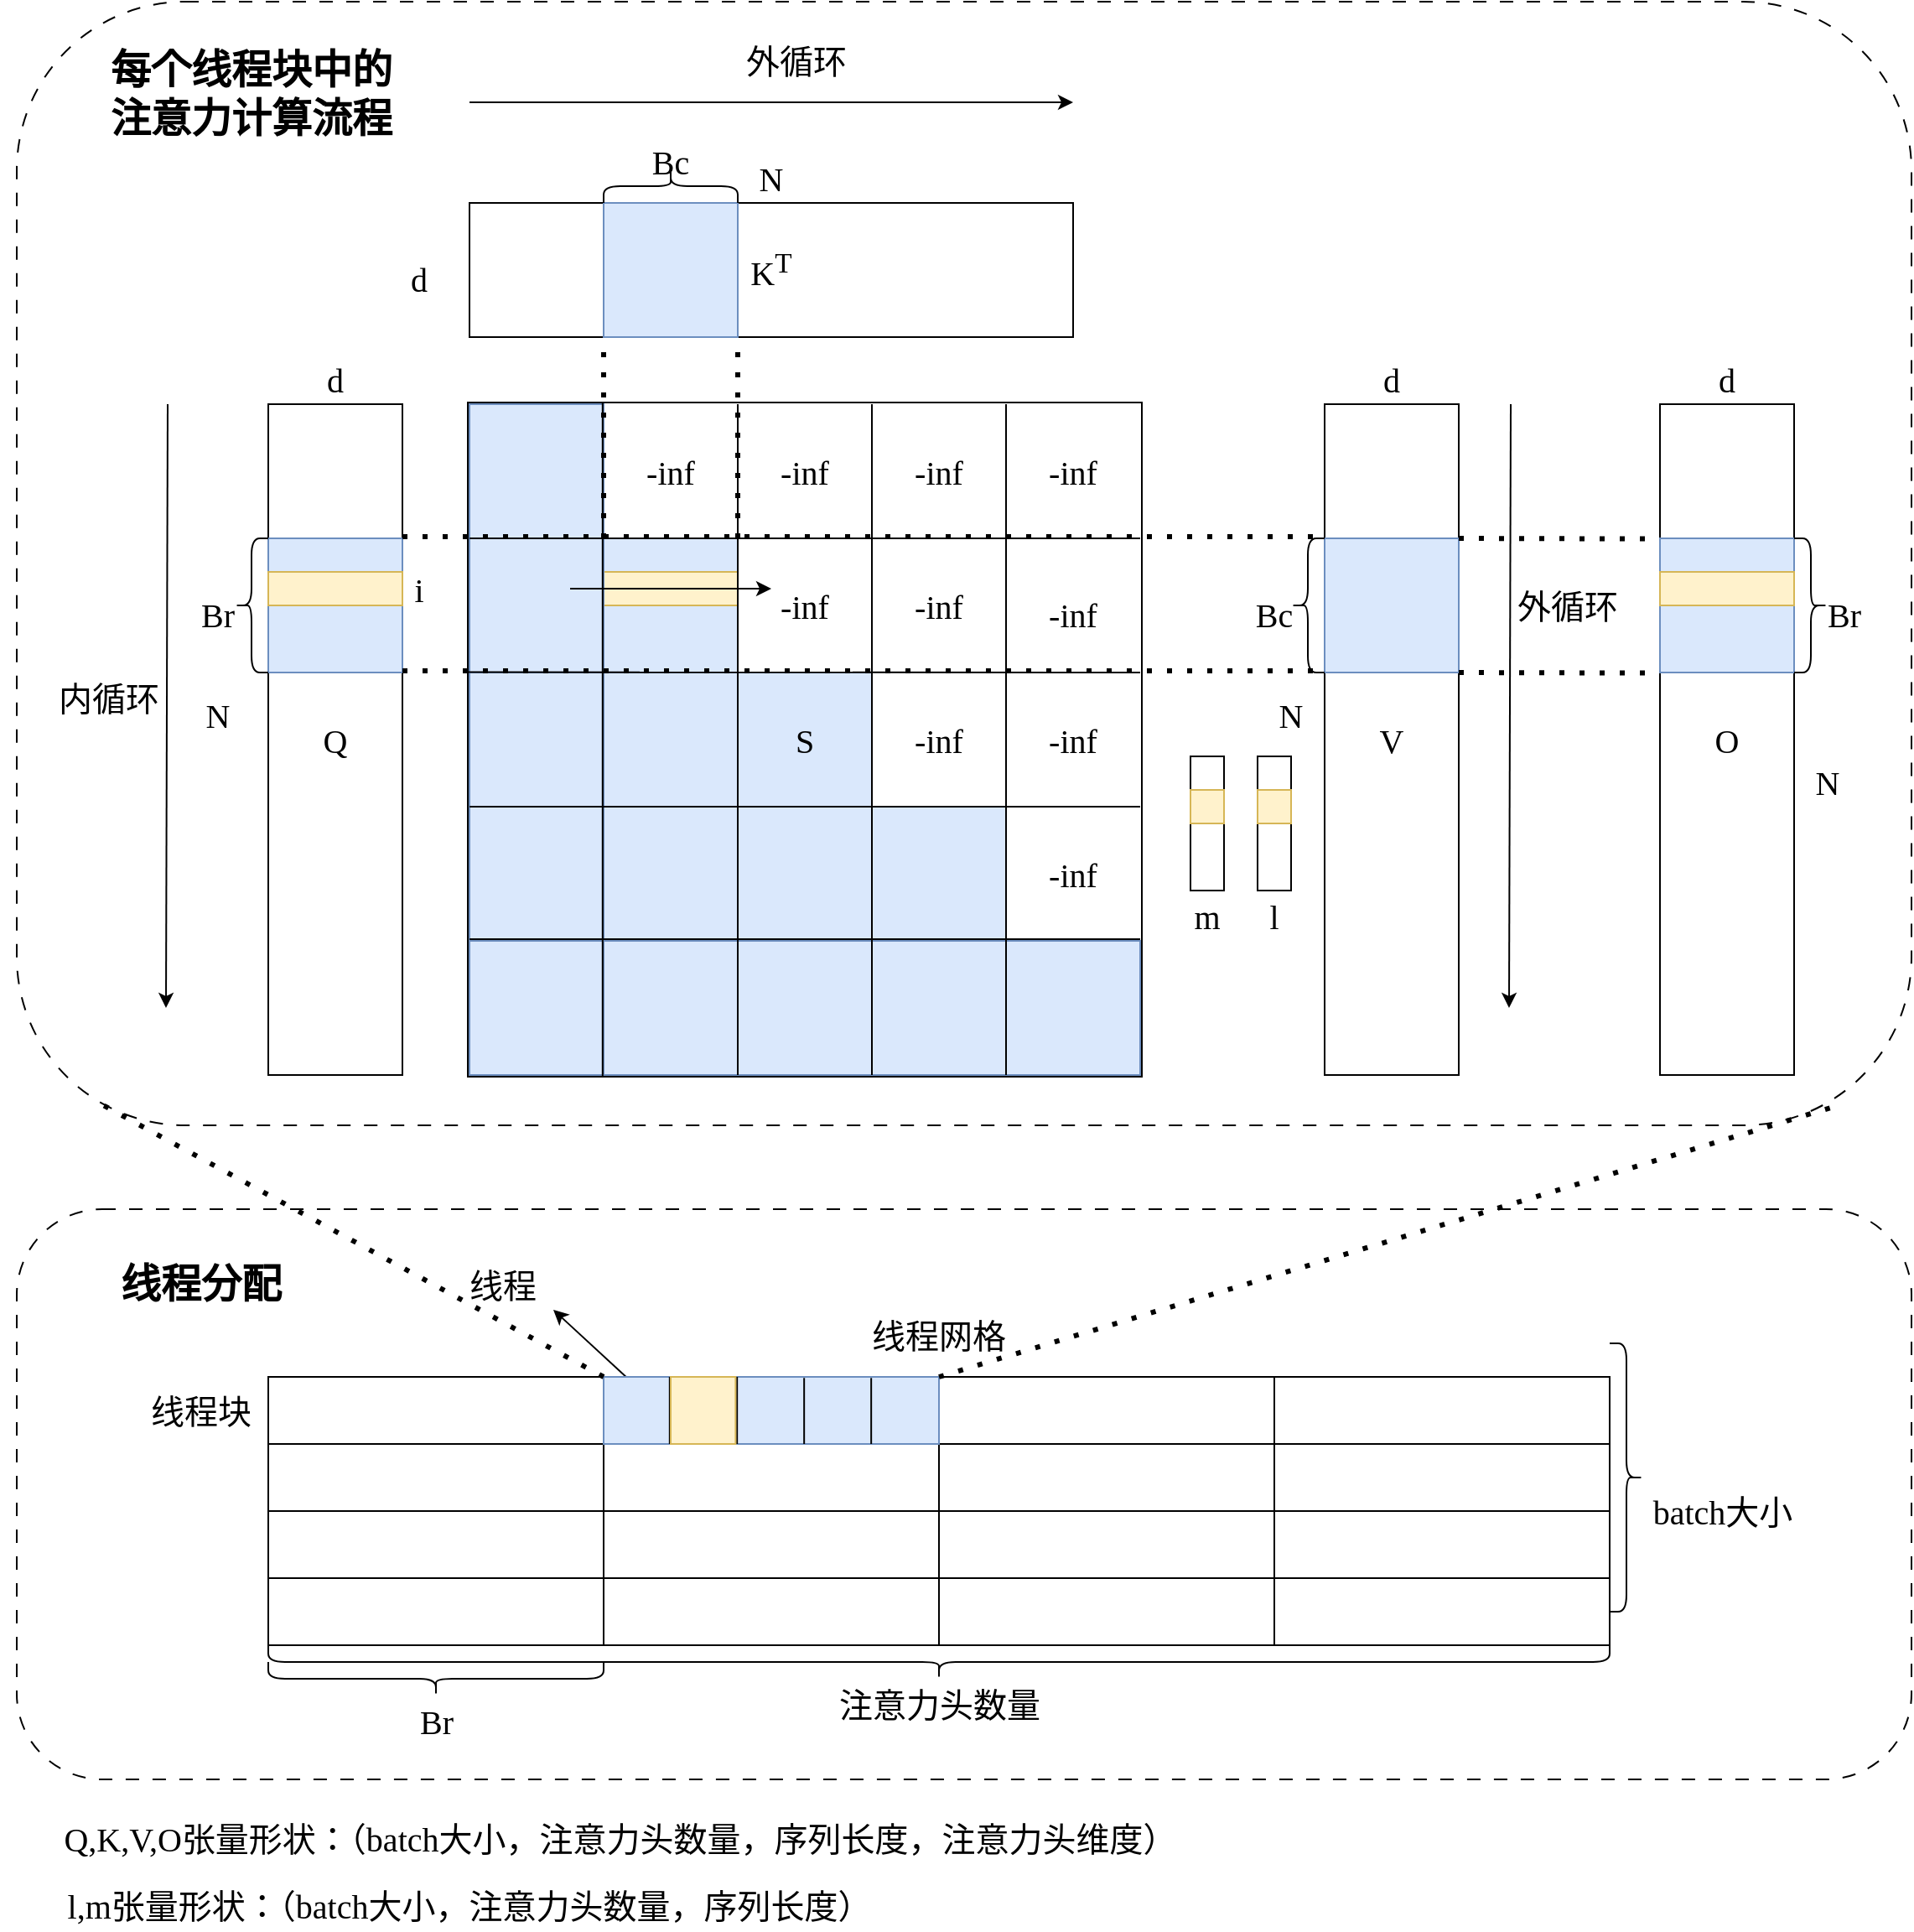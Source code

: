 <mxfile version="24.2.5" type="device">
  <diagram name="第 1 页" id="KHqND6Umv2hrqYC0tkLE">
    <mxGraphModel dx="2219" dy="620" grid="1" gridSize="10" guides="1" tooltips="1" connect="1" arrows="1" fold="1" page="1" pageScale="1" pageWidth="1169" pageHeight="1654" math="0" shadow="0">
      <root>
        <mxCell id="0" />
        <mxCell id="1" parent="0" />
        <mxCell id="OJsKQgufb0R_0HXqS2_F-49" value="" style="rounded=1;whiteSpace=wrap;html=1;dashed=1;dashPattern=8 8;movable=1;resizable=1;rotatable=1;deletable=1;editable=1;locked=0;connectable=1;" parent="1" vertex="1">
          <mxGeometry x="-470" y="80" width="1130" height="670" as="geometry" />
        </mxCell>
        <mxCell id="0bY5iUGJbyErTRJ4a5W7-44" value="" style="rounded=1;whiteSpace=wrap;html=1;dashed=1;dashPattern=8 8;" parent="1" vertex="1">
          <mxGeometry x="-470" y="800" width="1130" height="340" as="geometry" />
        </mxCell>
        <mxCell id="1-QTl_sy6LbG5fJgqCfk-1" value="&lt;font face=&quot;Times New Roman&quot; style=&quot;font-size: 20px;&quot;&gt;Q&lt;/font&gt;" style="rounded=0;whiteSpace=wrap;html=1;movable=1;resizable=1;rotatable=1;deletable=1;editable=1;locked=0;connectable=1;" parent="1" vertex="1">
          <mxGeometry x="-320" y="320" width="80" height="400" as="geometry" />
        </mxCell>
        <mxCell id="1-QTl_sy6LbG5fJgqCfk-2" value="&lt;font face=&quot;Times New Roman&quot;&gt;&lt;span style=&quot;font-size: 20px;&quot;&gt;O&lt;/span&gt;&lt;/font&gt;" style="rounded=0;whiteSpace=wrap;html=1;movable=1;resizable=1;rotatable=1;deletable=1;editable=1;locked=0;connectable=1;" parent="1" vertex="1">
          <mxGeometry x="510" y="320" width="80" height="400" as="geometry" />
        </mxCell>
        <mxCell id="1-QTl_sy6LbG5fJgqCfk-3" value="&lt;font face=&quot;Times New Roman&quot; style=&quot;font-size: 20px;&quot;&gt;A&lt;/font&gt;" style="rounded=0;whiteSpace=wrap;html=1;movable=1;resizable=1;rotatable=1;deletable=1;editable=1;locked=0;connectable=1;" parent="1" vertex="1">
          <mxGeometry x="-201" y="319" width="402" height="402" as="geometry" />
        </mxCell>
        <mxCell id="1-QTl_sy6LbG5fJgqCfk-5" value="&lt;font face=&quot;Times New Roman&quot; style=&quot;font-size: 20px;&quot;&gt;K&lt;sup&gt;T&lt;/sup&gt;&lt;/font&gt;" style="rounded=0;whiteSpace=wrap;html=1;movable=1;resizable=1;rotatable=1;deletable=1;editable=1;locked=0;connectable=1;" parent="1" vertex="1">
          <mxGeometry x="-200" y="200" width="360" height="80" as="geometry" />
        </mxCell>
        <mxCell id="1-QTl_sy6LbG5fJgqCfk-6" value="&lt;font face=&quot;Times New Roman&quot; style=&quot;font-size: 20px;&quot;&gt;N&lt;/font&gt;" style="text;html=1;align=center;verticalAlign=middle;whiteSpace=wrap;rounded=0;fontFamily=Helvetica;fontSize=12;fontColor=default;movable=1;resizable=1;rotatable=1;deletable=1;editable=1;locked=0;connectable=1;" parent="1" vertex="1">
          <mxGeometry x="-380" y="490" width="60" height="30" as="geometry" />
        </mxCell>
        <mxCell id="1-QTl_sy6LbG5fJgqCfk-8" value="&lt;font face=&quot;Times New Roman&quot; style=&quot;font-size: 20px;&quot;&gt;N&lt;/font&gt;" style="text;html=1;align=center;verticalAlign=middle;whiteSpace=wrap;rounded=0;fontFamily=Helvetica;fontSize=12;fontColor=default;movable=1;resizable=1;rotatable=1;deletable=1;editable=1;locked=0;connectable=1;" parent="1" vertex="1">
          <mxGeometry x="580" y="530" width="60" height="30" as="geometry" />
        </mxCell>
        <mxCell id="1-QTl_sy6LbG5fJgqCfk-10" value="&lt;font face=&quot;Times New Roman&quot; style=&quot;font-size: 20px;&quot;&gt;d&lt;/font&gt;" style="text;html=1;align=center;verticalAlign=middle;whiteSpace=wrap;rounded=0;fontFamily=Helvetica;fontSize=12;fontColor=default;movable=1;resizable=1;rotatable=1;deletable=1;editable=1;locked=0;connectable=1;" parent="1" vertex="1">
          <mxGeometry x="-310" y="290" width="60" height="30" as="geometry" />
        </mxCell>
        <mxCell id="1-QTl_sy6LbG5fJgqCfk-11" value="&lt;font face=&quot;Times New Roman&quot; style=&quot;font-size: 20px;&quot;&gt;d&lt;/font&gt;" style="text;html=1;align=center;verticalAlign=middle;whiteSpace=wrap;rounded=0;fontFamily=Helvetica;fontSize=12;fontColor=default;movable=1;resizable=1;rotatable=1;deletable=1;editable=1;locked=0;connectable=1;" parent="1" vertex="1">
          <mxGeometry x="-260" y="230" width="60" height="30" as="geometry" />
        </mxCell>
        <mxCell id="1-QTl_sy6LbG5fJgqCfk-12" value="&lt;font face=&quot;Times New Roman&quot; style=&quot;font-size: 20px;&quot;&gt;N&lt;/font&gt;" style="text;html=1;align=center;verticalAlign=middle;whiteSpace=wrap;rounded=0;fontFamily=Helvetica;fontSize=12;fontColor=default;movable=1;resizable=1;rotatable=1;deletable=1;editable=1;locked=0;connectable=1;" parent="1" vertex="1">
          <mxGeometry x="-50" y="170" width="60" height="30" as="geometry" />
        </mxCell>
        <mxCell id="1-QTl_sy6LbG5fJgqCfk-14" value="" style="rounded=0;whiteSpace=wrap;html=1;strokeColor=#6c8ebf;align=center;verticalAlign=middle;fontFamily=Helvetica;fontSize=12;fillColor=#dae8fc;movable=1;resizable=1;rotatable=1;deletable=1;editable=1;locked=0;connectable=1;" parent="1" vertex="1">
          <mxGeometry x="-320" y="400" width="80" height="80" as="geometry" />
        </mxCell>
        <mxCell id="1-QTl_sy6LbG5fJgqCfk-16" value="" style="rounded=0;whiteSpace=wrap;html=1;strokeColor=#6c8ebf;align=center;verticalAlign=middle;fontFamily=Helvetica;fontSize=12;fillColor=#dae8fc;movable=1;resizable=1;rotatable=1;deletable=1;editable=1;locked=0;connectable=1;" parent="1" vertex="1">
          <mxGeometry x="-120" y="200" width="80" height="80" as="geometry" />
        </mxCell>
        <mxCell id="1-QTl_sy6LbG5fJgqCfk-20" value="" style="rounded=0;whiteSpace=wrap;html=1;strokeColor=#d6b656;align=center;verticalAlign=middle;fontFamily=Helvetica;fontSize=12;fillColor=#fff2cc;movable=1;resizable=1;rotatable=1;deletable=1;editable=1;locked=0;connectable=1;" parent="1" vertex="1">
          <mxGeometry x="-320" y="420" width="80" height="20" as="geometry" />
        </mxCell>
        <mxCell id="1-QTl_sy6LbG5fJgqCfk-21" value="&lt;font style=&quot;font-size: 20px;&quot; face=&quot;Times New Roman&quot;&gt;i&lt;/font&gt;" style="text;html=1;align=center;verticalAlign=middle;whiteSpace=wrap;rounded=0;fontFamily=Helvetica;fontSize=12;fontColor=default;movable=1;resizable=1;rotatable=1;deletable=1;editable=1;locked=0;connectable=1;" parent="1" vertex="1">
          <mxGeometry x="-260" y="420" width="60" height="20" as="geometry" />
        </mxCell>
        <mxCell id="1-QTl_sy6LbG5fJgqCfk-22" value="" style="rounded=0;whiteSpace=wrap;html=1;strokeColor=#6c8ebf;align=center;verticalAlign=middle;fontFamily=Helvetica;fontSize=12;fillColor=#dae8fc;movable=1;resizable=1;rotatable=1;deletable=1;editable=1;locked=0;connectable=1;" parent="1" vertex="1">
          <mxGeometry x="-120" y="400" width="80" height="80" as="geometry" />
        </mxCell>
        <mxCell id="1-QTl_sy6LbG5fJgqCfk-23" value="" style="rounded=0;whiteSpace=wrap;html=1;strokeColor=#d6b656;align=center;verticalAlign=middle;fontFamily=Helvetica;fontSize=12;fillColor=#fff2cc;movable=1;resizable=1;rotatable=1;deletable=1;editable=1;locked=0;connectable=1;" parent="1" vertex="1">
          <mxGeometry x="-120" y="420" width="80" height="20" as="geometry" />
        </mxCell>
        <mxCell id="1-QTl_sy6LbG5fJgqCfk-24" value="" style="endArrow=classic;html=1;rounded=0;fontFamily=Helvetica;fontSize=12;fontColor=default;movable=1;resizable=1;rotatable=1;deletable=1;editable=1;locked=0;connectable=1;" parent="1" edge="1">
          <mxGeometry width="50" height="50" relative="1" as="geometry">
            <mxPoint x="-200" y="140" as="sourcePoint" />
            <mxPoint x="160" y="140" as="targetPoint" />
          </mxGeometry>
        </mxCell>
        <mxCell id="1-QTl_sy6LbG5fJgqCfk-19" value="" style="endArrow=classic;html=1;rounded=0;fontFamily=Helvetica;fontSize=12;fontColor=default;movable=1;resizable=1;rotatable=1;deletable=1;editable=1;locked=0;connectable=1;" parent="1" edge="1">
          <mxGeometry width="50" height="50" relative="1" as="geometry">
            <mxPoint x="-380" y="320" as="sourcePoint" />
            <mxPoint x="-381" y="680" as="targetPoint" />
          </mxGeometry>
        </mxCell>
        <mxCell id="1-QTl_sy6LbG5fJgqCfk-26" value="" style="rounded=0;whiteSpace=wrap;html=1;strokeColor=default;align=center;verticalAlign=middle;fontFamily=Helvetica;fontSize=12;fontColor=default;fillColor=default;movable=1;resizable=1;rotatable=1;deletable=1;editable=1;locked=0;connectable=1;" parent="1" vertex="1">
          <mxGeometry x="270" y="530" width="20" height="80" as="geometry" />
        </mxCell>
        <mxCell id="1-QTl_sy6LbG5fJgqCfk-27" value="" style="rounded=0;whiteSpace=wrap;html=1;strokeColor=default;align=center;verticalAlign=middle;fontFamily=Helvetica;fontSize=12;fontColor=default;fillColor=default;movable=1;resizable=1;rotatable=1;deletable=1;editable=1;locked=0;connectable=1;" parent="1" vertex="1">
          <mxGeometry x="230" y="530" width="20" height="80" as="geometry" />
        </mxCell>
        <mxCell id="1-QTl_sy6LbG5fJgqCfk-28" value="" style="rounded=0;whiteSpace=wrap;html=1;strokeColor=#d6b656;align=center;verticalAlign=middle;fontFamily=Helvetica;fontSize=12;fillColor=#fff2cc;movable=1;resizable=1;rotatable=1;deletable=1;editable=1;locked=0;connectable=1;" parent="1" vertex="1">
          <mxGeometry x="230" y="550" width="20" height="20" as="geometry" />
        </mxCell>
        <mxCell id="1-QTl_sy6LbG5fJgqCfk-29" value="" style="rounded=0;whiteSpace=wrap;html=1;strokeColor=#d6b656;align=center;verticalAlign=middle;fontFamily=Helvetica;fontSize=12;fillColor=#fff2cc;movable=1;resizable=1;rotatable=1;deletable=1;editable=1;locked=0;connectable=1;" parent="1" vertex="1">
          <mxGeometry x="270" y="550" width="20" height="20" as="geometry" />
        </mxCell>
        <mxCell id="1-QTl_sy6LbG5fJgqCfk-30" value="&lt;font face=&quot;Times New Roman&quot;&gt;&lt;span style=&quot;font-size: 20px;&quot;&gt;V&lt;/span&gt;&lt;/font&gt;" style="rounded=0;whiteSpace=wrap;html=1;movable=1;resizable=1;rotatable=1;deletable=1;editable=1;locked=0;connectable=1;" parent="1" vertex="1">
          <mxGeometry x="310" y="320" width="80" height="400" as="geometry" />
        </mxCell>
        <mxCell id="1-QTl_sy6LbG5fJgqCfk-31" value="" style="rounded=0;whiteSpace=wrap;html=1;strokeColor=#6c8ebf;align=center;verticalAlign=middle;fontFamily=Helvetica;fontSize=12;fillColor=#dae8fc;movable=1;resizable=1;rotatable=1;deletable=1;editable=1;locked=0;connectable=1;" parent="1" vertex="1">
          <mxGeometry x="310" y="400" width="80" height="80" as="geometry" />
        </mxCell>
        <mxCell id="1-QTl_sy6LbG5fJgqCfk-33" value="" style="rounded=0;whiteSpace=wrap;html=1;strokeColor=#6c8ebf;align=center;verticalAlign=middle;fontFamily=Helvetica;fontSize=12;fillColor=#dae8fc;movable=1;resizable=1;rotatable=1;deletable=1;editable=1;locked=0;connectable=1;" parent="1" vertex="1">
          <mxGeometry x="510" y="400" width="80" height="80" as="geometry" />
        </mxCell>
        <mxCell id="1-QTl_sy6LbG5fJgqCfk-34" value="" style="rounded=0;whiteSpace=wrap;html=1;strokeColor=#d6b656;align=center;verticalAlign=middle;fontFamily=Helvetica;fontSize=12;fillColor=#fff2cc;movable=1;resizable=1;rotatable=1;deletable=1;editable=1;locked=0;connectable=1;" parent="1" vertex="1">
          <mxGeometry x="510" y="420" width="80" height="20" as="geometry" />
        </mxCell>
        <mxCell id="0bY5iUGJbyErTRJ4a5W7-1" value="&lt;font face=&quot;Times New Roman&quot;&gt;&lt;span style=&quot;font-size: 20px;&quot;&gt;Br&lt;/span&gt;&lt;/font&gt;" style="text;html=1;align=center;verticalAlign=middle;whiteSpace=wrap;rounded=0;fontFamily=Helvetica;fontSize=12;fontColor=default;movable=1;resizable=1;rotatable=1;deletable=1;editable=1;locked=0;connectable=1;" parent="1" vertex="1">
          <mxGeometry x="-380" y="430" width="60" height="30" as="geometry" />
        </mxCell>
        <mxCell id="0bY5iUGJbyErTRJ4a5W7-2" value="" style="shape=curlyBracket;whiteSpace=wrap;html=1;rounded=1;labelPosition=left;verticalLabelPosition=middle;align=right;verticalAlign=middle;movable=1;resizable=1;rotatable=1;deletable=1;editable=1;locked=0;connectable=1;" parent="1" vertex="1">
          <mxGeometry x="-340" y="400" width="20" height="80" as="geometry" />
        </mxCell>
        <mxCell id="0bY5iUGJbyErTRJ4a5W7-3" value="&lt;font face=&quot;Times New Roman&quot;&gt;&lt;span style=&quot;font-size: 20px;&quot;&gt;Bc&lt;/span&gt;&lt;/font&gt;" style="text;html=1;align=center;verticalAlign=middle;whiteSpace=wrap;rounded=0;fontFamily=Helvetica;fontSize=12;fontColor=default;movable=1;resizable=1;rotatable=1;deletable=1;editable=1;locked=0;connectable=1;" parent="1" vertex="1">
          <mxGeometry x="-110" y="160" width="60" height="30" as="geometry" />
        </mxCell>
        <mxCell id="0bY5iUGJbyErTRJ4a5W7-5" value="" style="shape=curlyBracket;whiteSpace=wrap;html=1;rounded=1;labelPosition=left;verticalLabelPosition=middle;align=right;verticalAlign=middle;rotation=90;movable=1;resizable=1;rotatable=1;deletable=1;editable=1;locked=0;connectable=1;" parent="1" vertex="1">
          <mxGeometry x="-90" y="150" width="20" height="80" as="geometry" />
        </mxCell>
        <mxCell id="0bY5iUGJbyErTRJ4a5W7-7" value="&lt;font face=&quot;Times New Roman&quot;&gt;&lt;span style=&quot;font-size: 20px;&quot;&gt;Bc&lt;/span&gt;&lt;/font&gt;" style="text;html=1;align=center;verticalAlign=middle;whiteSpace=wrap;rounded=0;fontFamily=Helvetica;fontSize=12;fontColor=default;movable=1;resizable=1;rotatable=1;deletable=1;editable=1;locked=0;connectable=1;" parent="1" vertex="1">
          <mxGeometry x="250" y="430" width="60" height="30" as="geometry" />
        </mxCell>
        <mxCell id="0bY5iUGJbyErTRJ4a5W7-8" value="" style="shape=curlyBracket;whiteSpace=wrap;html=1;rounded=1;labelPosition=left;verticalLabelPosition=middle;align=right;verticalAlign=middle;movable=1;resizable=1;rotatable=1;deletable=1;editable=1;locked=0;connectable=1;" parent="1" vertex="1">
          <mxGeometry x="290" y="400" width="20" height="80" as="geometry" />
        </mxCell>
        <mxCell id="0bY5iUGJbyErTRJ4a5W7-10" value="&lt;font face=&quot;Times New Roman&quot;&gt;&lt;span style=&quot;font-size: 20px;&quot;&gt;Br&lt;/span&gt;&lt;/font&gt;" style="text;html=1;align=center;verticalAlign=middle;whiteSpace=wrap;rounded=0;fontFamily=Helvetica;fontSize=12;fontColor=default;movable=1;resizable=1;rotatable=1;deletable=1;editable=1;locked=0;connectable=1;" parent="1" vertex="1">
          <mxGeometry x="590" y="430" width="60" height="30" as="geometry" />
        </mxCell>
        <mxCell id="0bY5iUGJbyErTRJ4a5W7-11" value="" style="shape=curlyBracket;whiteSpace=wrap;html=1;rounded=1;labelPosition=left;verticalLabelPosition=middle;align=right;verticalAlign=middle;direction=west;movable=1;resizable=1;rotatable=1;deletable=1;editable=1;locked=0;connectable=1;" parent="1" vertex="1">
          <mxGeometry x="590" y="400" width="20" height="80" as="geometry" />
        </mxCell>
        <mxCell id="0bY5iUGJbyErTRJ4a5W7-13" value="&lt;font face=&quot;宋体&quot; style=&quot;font-size: 20px;&quot;&gt;外循环&lt;/font&gt;" style="text;html=1;align=center;verticalAlign=middle;whiteSpace=wrap;rounded=0;fontFamily=Helvetica;fontSize=12;fontColor=default;movable=1;resizable=1;rotatable=1;deletable=1;editable=1;locked=0;connectable=1;" parent="1" vertex="1">
          <mxGeometry x="-50" y="100" width="90" height="30" as="geometry" />
        </mxCell>
        <mxCell id="0bY5iUGJbyErTRJ4a5W7-14" value="&lt;font face=&quot;宋体&quot; style=&quot;font-size: 20px;&quot;&gt;内循环&lt;/font&gt;" style="text;html=1;align=center;verticalAlign=middle;whiteSpace=wrap;rounded=0;fontFamily=Helvetica;fontSize=12;fontColor=default;movable=1;resizable=1;rotatable=1;deletable=1;editable=1;locked=0;connectable=1;" parent="1" vertex="1">
          <mxGeometry x="-460" y="480" width="90" height="30" as="geometry" />
        </mxCell>
        <mxCell id="0bY5iUGJbyErTRJ4a5W7-15" value="" style="endArrow=classic;html=1;rounded=0;fontFamily=Helvetica;fontSize=12;fontColor=default;movable=1;resizable=1;rotatable=1;deletable=1;editable=1;locked=0;connectable=1;" parent="1" edge="1">
          <mxGeometry width="50" height="50" relative="1" as="geometry">
            <mxPoint x="421" y="320" as="sourcePoint" />
            <mxPoint x="420" y="680" as="targetPoint" />
          </mxGeometry>
        </mxCell>
        <mxCell id="0bY5iUGJbyErTRJ4a5W7-16" value="&lt;font face=&quot;宋体&quot; style=&quot;font-size: 20px;&quot;&gt;外循环&lt;/font&gt;" style="text;html=1;align=center;verticalAlign=middle;whiteSpace=wrap;rounded=0;fontFamily=Helvetica;fontSize=12;fontColor=default;movable=1;resizable=1;rotatable=1;deletable=1;editable=1;locked=0;connectable=1;" parent="1" vertex="1">
          <mxGeometry x="410" y="425" width="90" height="30" as="geometry" />
        </mxCell>
        <mxCell id="0bY5iUGJbyErTRJ4a5W7-18" value="" style="rounded=0;whiteSpace=wrap;html=1;movable=1;resizable=1;rotatable=1;deletable=1;editable=1;locked=0;connectable=1;" parent="1" vertex="1">
          <mxGeometry x="-320" y="900" width="800" height="160" as="geometry" />
        </mxCell>
        <mxCell id="0bY5iUGJbyErTRJ4a5W7-20" value="" style="endArrow=none;html=1;rounded=0;entryX=0.5;entryY=0;entryDx=0;entryDy=0;exitX=0.5;exitY=1;exitDx=0;exitDy=0;movable=1;resizable=1;rotatable=1;deletable=1;editable=1;locked=0;connectable=1;" parent="1" source="0bY5iUGJbyErTRJ4a5W7-18" target="0bY5iUGJbyErTRJ4a5W7-18" edge="1">
          <mxGeometry width="50" height="50" relative="1" as="geometry">
            <mxPoint x="80" y="990" as="sourcePoint" />
            <mxPoint x="130" y="940" as="targetPoint" />
          </mxGeometry>
        </mxCell>
        <mxCell id="0bY5iUGJbyErTRJ4a5W7-21" value="" style="endArrow=none;html=1;rounded=0;entryX=0.75;entryY=0;entryDx=0;entryDy=0;exitX=0.75;exitY=1;exitDx=0;exitDy=0;movable=1;resizable=1;rotatable=1;deletable=1;editable=1;locked=0;connectable=1;" parent="1" source="0bY5iUGJbyErTRJ4a5W7-18" target="0bY5iUGJbyErTRJ4a5W7-18" edge="1">
          <mxGeometry width="50" height="50" relative="1" as="geometry">
            <mxPoint x="70" y="1240" as="sourcePoint" />
            <mxPoint x="70" y="890" as="targetPoint" />
          </mxGeometry>
        </mxCell>
        <mxCell id="0bY5iUGJbyErTRJ4a5W7-22" value="" style="endArrow=none;html=1;rounded=0;entryX=0.25;entryY=0;entryDx=0;entryDy=0;exitX=0.25;exitY=1;exitDx=0;exitDy=0;movable=1;resizable=1;rotatable=1;deletable=1;editable=1;locked=0;connectable=1;" parent="1" source="0bY5iUGJbyErTRJ4a5W7-18" target="0bY5iUGJbyErTRJ4a5W7-18" edge="1">
          <mxGeometry width="50" height="50" relative="1" as="geometry">
            <mxPoint x="215" y="1240" as="sourcePoint" />
            <mxPoint x="215" y="890" as="targetPoint" />
          </mxGeometry>
        </mxCell>
        <mxCell id="0bY5iUGJbyErTRJ4a5W7-23" value="" style="endArrow=none;html=1;rounded=0;entryX=0;entryY=0.25;entryDx=0;entryDy=0;exitX=1;exitY=0.25;exitDx=0;exitDy=0;movable=1;resizable=1;rotatable=1;deletable=1;editable=1;locked=0;connectable=1;" parent="1" source="0bY5iUGJbyErTRJ4a5W7-18" target="0bY5iUGJbyErTRJ4a5W7-18" edge="1">
          <mxGeometry width="50" height="50" relative="1" as="geometry">
            <mxPoint x="-75" y="1240" as="sourcePoint" />
            <mxPoint x="-75" y="890" as="targetPoint" />
          </mxGeometry>
        </mxCell>
        <mxCell id="0bY5iUGJbyErTRJ4a5W7-24" value="" style="endArrow=none;html=1;rounded=0;entryX=0;entryY=0.5;entryDx=0;entryDy=0;exitX=1;exitY=0.5;exitDx=0;exitDy=0;movable=1;resizable=1;rotatable=1;deletable=1;editable=1;locked=0;connectable=1;" parent="1" source="0bY5iUGJbyErTRJ4a5W7-18" target="0bY5iUGJbyErTRJ4a5W7-18" edge="1">
          <mxGeometry width="50" height="50" relative="1" as="geometry">
            <mxPoint x="360" y="978" as="sourcePoint" />
            <mxPoint x="-220" y="978" as="targetPoint" />
          </mxGeometry>
        </mxCell>
        <mxCell id="0bY5iUGJbyErTRJ4a5W7-25" value="" style="endArrow=none;html=1;rounded=0;entryX=0;entryY=0.75;entryDx=0;entryDy=0;exitX=1;exitY=0.75;exitDx=0;exitDy=0;movable=1;resizable=1;rotatable=1;deletable=1;editable=1;locked=0;connectable=1;" parent="1" source="0bY5iUGJbyErTRJ4a5W7-18" target="0bY5iUGJbyErTRJ4a5W7-18" edge="1">
          <mxGeometry width="50" height="50" relative="1" as="geometry">
            <mxPoint x="360" y="1065" as="sourcePoint" />
            <mxPoint x="-220" y="1065" as="targetPoint" />
          </mxGeometry>
        </mxCell>
        <mxCell id="0bY5iUGJbyErTRJ4a5W7-30" value="&lt;font face=&quot;宋体&quot; style=&quot;font-size: 20px;&quot;&gt;线程网格&lt;/font&gt;" style="text;html=1;align=center;verticalAlign=middle;whiteSpace=wrap;rounded=0;fontFamily=Helvetica;fontSize=12;fontColor=default;movable=1;resizable=1;rotatable=1;deletable=1;editable=1;locked=0;connectable=1;" parent="1" vertex="1">
          <mxGeometry x="30" y="860" width="100" height="30" as="geometry" />
        </mxCell>
        <mxCell id="0bY5iUGJbyErTRJ4a5W7-31" value="&lt;font face=&quot;宋体&quot; style=&quot;font-size: 20px;&quot;&gt;线程&lt;/font&gt;" style="text;html=1;align=center;verticalAlign=middle;whiteSpace=wrap;rounded=0;fontFamily=Helvetica;fontSize=12;fontColor=default;movable=1;resizable=1;rotatable=1;deletable=1;editable=1;locked=0;connectable=1;" parent="1" vertex="1">
          <mxGeometry x="-210" y="830" width="60" height="30" as="geometry" />
        </mxCell>
        <mxCell id="0bY5iUGJbyErTRJ4a5W7-32" value="&lt;font face=&quot;宋体&quot; style=&quot;font-size: 20px;&quot;&gt;线程块&lt;/font&gt;" style="text;html=1;align=center;verticalAlign=middle;whiteSpace=wrap;rounded=0;fontFamily=Helvetica;fontSize=12;fontColor=default;movable=1;resizable=1;rotatable=1;deletable=1;editable=1;locked=0;connectable=1;" parent="1" vertex="1">
          <mxGeometry x="-400" y="900" width="80" height="40" as="geometry" />
        </mxCell>
        <mxCell id="0bY5iUGJbyErTRJ4a5W7-34" value="" style="endArrow=classic;html=1;rounded=0;exitX=0.022;exitY=0.002;exitDx=0;exitDy=0;exitPerimeter=0;entryX=1;entryY=1;entryDx=0;entryDy=0;movable=1;resizable=1;rotatable=1;deletable=1;editable=1;locked=0;connectable=1;" parent="1" target="0bY5iUGJbyErTRJ4a5W7-31" edge="1">
          <mxGeometry width="50" height="50" relative="1" as="geometry">
            <mxPoint x="-106.2" y="900.32" as="sourcePoint" />
            <mxPoint x="-53.8" y="860" as="targetPoint" />
          </mxGeometry>
        </mxCell>
        <mxCell id="0bY5iUGJbyErTRJ4a5W7-35" value="" style="shape=curlyBracket;whiteSpace=wrap;html=1;rounded=1;flipH=1;labelPosition=right;verticalLabelPosition=middle;align=left;verticalAlign=middle;movable=1;resizable=1;rotatable=1;deletable=1;editable=1;locked=0;connectable=1;" parent="1" vertex="1">
          <mxGeometry x="480" y="880" width="20" height="160" as="geometry" />
        </mxCell>
        <mxCell id="0bY5iUGJbyErTRJ4a5W7-37" value="&lt;span style=&quot;font-size: 20px;&quot;&gt;&lt;font face=&quot;Times New Roman&quot;&gt;batch&lt;/font&gt;&lt;font face=&quot;宋体&quot;&gt;大小&lt;/font&gt;&lt;/span&gt;" style="text;html=1;align=center;verticalAlign=middle;whiteSpace=wrap;rounded=0;fontFamily=Helvetica;fontSize=12;fontColor=default;movable=1;resizable=1;rotatable=1;deletable=1;editable=1;locked=0;connectable=1;" parent="1" vertex="1">
          <mxGeometry x="495" y="965" width="105" height="30" as="geometry" />
        </mxCell>
        <mxCell id="0bY5iUGJbyErTRJ4a5W7-38" value="&lt;span style=&quot;font-size: 20px;&quot;&gt;&lt;font face=&quot;宋体&quot;&gt;注意力头数量&lt;/font&gt;&lt;/span&gt;" style="text;html=1;align=center;verticalAlign=middle;whiteSpace=wrap;rounded=0;fontFamily=Helvetica;fontSize=12;fontColor=default;movable=1;resizable=1;rotatable=1;deletable=1;editable=1;locked=0;connectable=1;" parent="1" vertex="1">
          <mxGeometry x="-1.25" y="1080" width="162.5" height="30" as="geometry" />
        </mxCell>
        <mxCell id="0bY5iUGJbyErTRJ4a5W7-39" value="" style="shape=curlyBracket;whiteSpace=wrap;html=1;rounded=1;flipH=1;labelPosition=right;verticalLabelPosition=middle;align=left;verticalAlign=middle;direction=north;movable=1;resizable=1;rotatable=1;deletable=1;editable=1;locked=0;connectable=1;" parent="1" vertex="1">
          <mxGeometry x="-320" y="1060" width="800" height="20" as="geometry" />
        </mxCell>
        <mxCell id="0bY5iUGJbyErTRJ4a5W7-40" value="" style="shape=curlyBracket;whiteSpace=wrap;html=1;rounded=1;labelPosition=left;verticalLabelPosition=middle;align=right;verticalAlign=middle;direction=north;movable=1;resizable=1;rotatable=1;deletable=1;editable=1;locked=0;connectable=1;" parent="1" vertex="1">
          <mxGeometry x="-320" y="1070" width="200" height="20" as="geometry" />
        </mxCell>
        <mxCell id="0bY5iUGJbyErTRJ4a5W7-41" value="&lt;span style=&quot;font-size: 20px;&quot;&gt;&lt;font face=&quot;Times New Roman&quot;&gt;Br&lt;/font&gt;&lt;/span&gt;" style="text;html=1;align=center;verticalAlign=middle;whiteSpace=wrap;rounded=0;fontFamily=Helvetica;fontSize=12;fontColor=default;movable=1;resizable=1;rotatable=1;deletable=1;editable=1;locked=0;connectable=1;" parent="1" vertex="1">
          <mxGeometry x="-260" y="1090" width="81.25" height="30" as="geometry" />
        </mxCell>
        <mxCell id="0bY5iUGJbyErTRJ4a5W7-45" value="&lt;font face=&quot;Times New Roman&quot; style=&quot;font-size: 20px;&quot;&gt;d&lt;/font&gt;" style="text;html=1;align=center;verticalAlign=middle;whiteSpace=wrap;rounded=0;fontFamily=Helvetica;fontSize=12;fontColor=default;movable=1;resizable=1;rotatable=1;deletable=1;editable=1;locked=0;connectable=1;" parent="1" vertex="1">
          <mxGeometry x="520" y="290" width="60" height="30" as="geometry" />
        </mxCell>
        <mxCell id="0bY5iUGJbyErTRJ4a5W7-52" value="&lt;font face=&quot;Times New Roman&quot; style=&quot;font-size: 20px;&quot;&gt;N&lt;/font&gt;" style="text;html=1;align=center;verticalAlign=middle;whiteSpace=wrap;rounded=0;fontFamily=Helvetica;fontSize=12;fontColor=default;movable=1;resizable=1;rotatable=1;deletable=1;editable=1;locked=0;connectable=1;" parent="1" vertex="1">
          <mxGeometry x="260" y="490" width="60" height="30" as="geometry" />
        </mxCell>
        <mxCell id="0bY5iUGJbyErTRJ4a5W7-54" value="&lt;font face=&quot;Times New Roman&quot; style=&quot;font-size: 20px;&quot;&gt;d&lt;/font&gt;" style="text;html=1;align=center;verticalAlign=middle;whiteSpace=wrap;rounded=0;fontFamily=Helvetica;fontSize=12;fontColor=default;movable=1;resizable=1;rotatable=1;deletable=1;editable=1;locked=0;connectable=1;" parent="1" vertex="1">
          <mxGeometry x="320" y="290" width="60" height="30" as="geometry" />
        </mxCell>
        <mxCell id="0bY5iUGJbyErTRJ4a5W7-59" value="" style="endArrow=none;dashed=1;html=1;dashPattern=1 3;strokeWidth=3;rounded=0;movable=1;resizable=1;rotatable=1;deletable=1;editable=1;locked=0;connectable=1;" parent="1" edge="1">
          <mxGeometry width="50" height="50" relative="1" as="geometry">
            <mxPoint x="390" y="400" as="sourcePoint" />
            <mxPoint x="510" y="400.33" as="targetPoint" />
          </mxGeometry>
        </mxCell>
        <mxCell id="0bY5iUGJbyErTRJ4a5W7-67" value="" style="rounded=0;whiteSpace=wrap;html=1;movable=1;resizable=1;rotatable=1;deletable=1;editable=1;locked=0;connectable=1;fillColor=#dae8fc;strokeColor=#6c8ebf;" parent="1" vertex="1">
          <mxGeometry x="-120" y="900" width="200" height="40" as="geometry" />
        </mxCell>
        <mxCell id="0bY5iUGJbyErTRJ4a5W7-60" value="" style="endArrow=none;dashed=1;html=1;dashPattern=1 3;strokeWidth=3;rounded=0;movable=1;resizable=1;rotatable=1;deletable=1;editable=1;locked=0;connectable=1;" parent="1" edge="1">
          <mxGeometry width="50" height="50" relative="1" as="geometry">
            <mxPoint x="390" y="480" as="sourcePoint" />
            <mxPoint x="510" y="480.33" as="targetPoint" />
          </mxGeometry>
        </mxCell>
        <mxCell id="0bY5iUGJbyErTRJ4a5W7-62" value="&lt;font face=&quot;Times New Roman&quot; style=&quot;font-size: 20px;&quot;&gt;l&lt;/font&gt;" style="text;html=1;align=center;verticalAlign=middle;whiteSpace=wrap;rounded=0;fontFamily=Helvetica;fontSize=12;fontColor=default;movable=1;resizable=1;rotatable=1;deletable=1;editable=1;locked=0;connectable=1;" parent="1" vertex="1">
          <mxGeometry x="250" y="610" width="60" height="30" as="geometry" />
        </mxCell>
        <mxCell id="0bY5iUGJbyErTRJ4a5W7-64" value="" style="endArrow=none;dashed=1;html=1;dashPattern=1 3;strokeWidth=3;rounded=0;entryX=0.96;entryY=0.983;entryDx=0;entryDy=0;exitX=1;exitY=0;exitDx=0;exitDy=0;entryPerimeter=0;" parent="1" source="0bY5iUGJbyErTRJ4a5W7-67" target="OJsKQgufb0R_0HXqS2_F-49" edge="1">
          <mxGeometry width="50" height="50" relative="1" as="geometry">
            <mxPoint x="80" y="840" as="sourcePoint" />
            <mxPoint x="660" y="468" as="targetPoint" />
          </mxGeometry>
        </mxCell>
        <mxCell id="0bY5iUGJbyErTRJ4a5W7-27" value="" style="endArrow=none;html=1;rounded=0;movable=1;resizable=1;rotatable=1;deletable=1;editable=1;locked=0;connectable=1;" parent="1" edge="1">
          <mxGeometry width="50" height="50" relative="1" as="geometry">
            <mxPoint x="-40.42" y="940" as="sourcePoint" />
            <mxPoint x="-40.42" y="900" as="targetPoint" />
          </mxGeometry>
        </mxCell>
        <mxCell id="0bY5iUGJbyErTRJ4a5W7-28" value="" style="endArrow=none;html=1;rounded=0;entryX=0.15;entryY=0.004;entryDx=0;entryDy=0;entryPerimeter=0;movable=1;resizable=1;rotatable=1;deletable=1;editable=1;locked=0;connectable=1;" parent="1" edge="1">
          <mxGeometry width="50" height="50" relative="1" as="geometry">
            <mxPoint x="-0.42" y="940" as="sourcePoint" />
            <mxPoint x="-0.42" y="900.64" as="targetPoint" />
          </mxGeometry>
        </mxCell>
        <mxCell id="0bY5iUGJbyErTRJ4a5W7-29" value="" style="endArrow=none;html=1;rounded=0;entryX=0.2;entryY=0.004;entryDx=0;entryDy=0;entryPerimeter=0;movable=1;resizable=1;rotatable=1;deletable=1;editable=1;locked=0;connectable=1;" parent="1" edge="1">
          <mxGeometry width="50" height="50" relative="1" as="geometry">
            <mxPoint x="39.58" y="940" as="sourcePoint" />
            <mxPoint x="39.58" y="900.64" as="targetPoint" />
          </mxGeometry>
        </mxCell>
        <mxCell id="0bY5iUGJbyErTRJ4a5W7-33" value="" style="endArrow=none;html=1;rounded=0;movable=1;resizable=1;rotatable=1;deletable=1;editable=1;locked=0;connectable=1;" parent="1" edge="1">
          <mxGeometry width="50" height="50" relative="1" as="geometry">
            <mxPoint x="-80.59" y="940" as="sourcePoint" />
            <mxPoint x="-80.59" y="900" as="targetPoint" />
          </mxGeometry>
        </mxCell>
        <mxCell id="0bY5iUGJbyErTRJ4a5W7-72" value="" style="rounded=0;whiteSpace=wrap;html=1;movable=1;resizable=1;rotatable=1;deletable=1;editable=1;locked=0;connectable=1;fillColor=#fff2cc;strokeColor=#d6b656;" parent="1" vertex="1">
          <mxGeometry x="-80" y="900" width="38.7" height="40" as="geometry" />
        </mxCell>
        <mxCell id="0bY5iUGJbyErTRJ4a5W7-73" value="&lt;font size=&quot;1&quot; style=&quot;&quot; face=&quot;宋体&quot;&gt;&lt;b style=&quot;font-size: 24px;&quot;&gt;每个线程块中的&lt;/b&gt;&lt;/font&gt;&lt;div&gt;&lt;font size=&quot;1&quot; style=&quot;&quot; face=&quot;宋体&quot;&gt;&lt;b style=&quot;font-size: 24px;&quot;&gt;注意力计算流程&lt;/b&gt;&lt;/font&gt;&lt;/div&gt;" style="text;html=1;align=center;verticalAlign=middle;whiteSpace=wrap;rounded=0;movable=1;resizable=1;rotatable=1;deletable=1;editable=1;locked=0;connectable=1;" parent="1" vertex="1">
          <mxGeometry x="-480" y="120" width="300" height="30" as="geometry" />
        </mxCell>
        <mxCell id="0bY5iUGJbyErTRJ4a5W7-74" value="&lt;font size=&quot;1&quot; style=&quot;&quot; face=&quot;宋体&quot;&gt;&lt;b style=&quot;font-size: 24px;&quot;&gt;线程分配&lt;/b&gt;&lt;/font&gt;" style="text;html=1;align=center;verticalAlign=middle;whiteSpace=wrap;rounded=0;movable=1;resizable=1;rotatable=1;deletable=1;editable=1;locked=0;connectable=1;" parent="1" vertex="1">
          <mxGeometry x="-440" y="830" width="160" height="30" as="geometry" />
        </mxCell>
        <mxCell id="0bY5iUGJbyErTRJ4a5W7-75" value="&lt;font face=&quot;Times New Roman&quot; style=&quot;font-size: 20px;&quot;&gt;l,m&lt;/font&gt;&lt;font face=&quot;宋体&quot; style=&quot;font-size: 20px;&quot;&gt;张量形状：（batch大小，注意力头数量，序列长度）&lt;/font&gt;" style="text;html=1;align=center;verticalAlign=middle;whiteSpace=wrap;rounded=0;movable=1;resizable=1;rotatable=1;deletable=1;editable=1;locked=0;connectable=1;" parent="1" vertex="1">
          <mxGeometry x="-460" y="1200" width="520" height="30" as="geometry" />
        </mxCell>
        <mxCell id="0bY5iUGJbyErTRJ4a5W7-76" value="&lt;font style=&quot;font-size: 20px;&quot; face=&quot;Times New Roman&quot;&gt;Q,K,V,O&lt;/font&gt;&lt;font face=&quot;宋体&quot; style=&quot;font-size: 20px;&quot;&gt;张量形状：（batch大小，注意力头数量，序列长度，注意力头维度）&lt;/font&gt;" style="text;html=1;align=center;verticalAlign=middle;whiteSpace=wrap;rounded=0;movable=1;resizable=1;rotatable=1;deletable=1;editable=1;locked=0;connectable=1;" parent="1" vertex="1">
          <mxGeometry x="-460" y="1160" width="700" height="30" as="geometry" />
        </mxCell>
        <mxCell id="0bY5iUGJbyErTRJ4a5W7-61" value="&lt;font face=&quot;Times New Roman&quot; style=&quot;font-size: 20px;&quot;&gt;m&lt;/font&gt;" style="text;html=1;align=center;verticalAlign=middle;whiteSpace=wrap;rounded=0;fontFamily=Helvetica;fontSize=12;fontColor=default;movable=1;resizable=1;rotatable=1;deletable=1;editable=1;locked=0;connectable=1;" parent="1" vertex="1">
          <mxGeometry x="210" y="610" width="60" height="30" as="geometry" />
        </mxCell>
        <mxCell id="OJsKQgufb0R_0HXqS2_F-20" value="" style="rounded=0;whiteSpace=wrap;html=1;strokeColor=#6c8ebf;align=center;verticalAlign=middle;fontFamily=Helvetica;fontSize=12;fillColor=#dae8fc;movable=1;resizable=1;rotatable=1;deletable=1;editable=1;locked=0;connectable=1;" parent="1" vertex="1">
          <mxGeometry x="-200" y="320" width="80" height="80" as="geometry" />
        </mxCell>
        <mxCell id="OJsKQgufb0R_0HXqS2_F-21" value="" style="rounded=0;whiteSpace=wrap;html=1;strokeColor=#6c8ebf;align=center;verticalAlign=middle;fontFamily=Helvetica;fontSize=12;fillColor=#dae8fc;movable=1;resizable=1;rotatable=1;deletable=1;editable=1;locked=0;connectable=1;" parent="1" vertex="1">
          <mxGeometry x="-200" y="400" width="80" height="80" as="geometry" />
        </mxCell>
        <mxCell id="OJsKQgufb0R_0HXqS2_F-22" value="" style="rounded=0;whiteSpace=wrap;html=1;strokeColor=#6c8ebf;align=center;verticalAlign=middle;fontFamily=Helvetica;fontSize=12;fillColor=#dae8fc;movable=1;resizable=1;rotatable=1;deletable=1;editable=1;locked=0;connectable=1;" parent="1" vertex="1">
          <mxGeometry x="-200" y="480" width="80" height="80" as="geometry" />
        </mxCell>
        <mxCell id="OJsKQgufb0R_0HXqS2_F-23" value="" style="rounded=0;whiteSpace=wrap;html=1;strokeColor=#6c8ebf;align=center;verticalAlign=middle;fontFamily=Helvetica;fontSize=12;fillColor=#dae8fc;movable=1;resizable=1;rotatable=1;deletable=1;editable=1;locked=0;connectable=1;" parent="1" vertex="1">
          <mxGeometry x="-200" y="560" width="80" height="80" as="geometry" />
        </mxCell>
        <mxCell id="OJsKQgufb0R_0HXqS2_F-24" value="" style="rounded=0;whiteSpace=wrap;html=1;strokeColor=#6c8ebf;align=center;verticalAlign=middle;fontFamily=Helvetica;fontSize=12;fillColor=#dae8fc;movable=1;resizable=1;rotatable=1;deletable=1;editable=1;locked=0;connectable=1;" parent="1" vertex="1">
          <mxGeometry x="-200" y="640" width="80" height="80" as="geometry" />
        </mxCell>
        <mxCell id="OJsKQgufb0R_0HXqS2_F-25" value="" style="rounded=0;whiteSpace=wrap;html=1;strokeColor=#6c8ebf;align=center;verticalAlign=middle;fontFamily=Helvetica;fontSize=12;fillColor=#dae8fc;movable=1;resizable=1;rotatable=1;deletable=1;editable=1;locked=0;connectable=1;" parent="1" vertex="1">
          <mxGeometry x="-120" y="480" width="80" height="80" as="geometry" />
        </mxCell>
        <mxCell id="OJsKQgufb0R_0HXqS2_F-26" value="" style="rounded=0;whiteSpace=wrap;html=1;strokeColor=#6c8ebf;align=center;verticalAlign=middle;fontFamily=Helvetica;fontSize=12;fillColor=#dae8fc;movable=1;resizable=1;rotatable=1;deletable=1;editable=1;locked=0;connectable=1;" parent="1" vertex="1">
          <mxGeometry x="-120" y="560" width="80" height="80" as="geometry" />
        </mxCell>
        <mxCell id="OJsKQgufb0R_0HXqS2_F-27" value="" style="rounded=0;whiteSpace=wrap;html=1;strokeColor=#6c8ebf;align=center;verticalAlign=middle;fontFamily=Helvetica;fontSize=12;fillColor=#dae8fc;movable=1;resizable=1;rotatable=1;deletable=1;editable=1;locked=0;connectable=1;" parent="1" vertex="1">
          <mxGeometry x="-120" y="640" width="80" height="80" as="geometry" />
        </mxCell>
        <mxCell id="OJsKQgufb0R_0HXqS2_F-28" value="" style="rounded=0;whiteSpace=wrap;html=1;strokeColor=#6c8ebf;align=center;verticalAlign=middle;fontFamily=Helvetica;fontSize=12;fillColor=#dae8fc;movable=1;resizable=1;rotatable=1;deletable=1;editable=1;locked=0;connectable=1;" parent="1" vertex="1">
          <mxGeometry x="-40" y="480" width="80" height="80" as="geometry" />
        </mxCell>
        <mxCell id="OJsKQgufb0R_0HXqS2_F-29" value="" style="rounded=0;whiteSpace=wrap;html=1;strokeColor=#6c8ebf;align=center;verticalAlign=middle;fontFamily=Helvetica;fontSize=12;fillColor=#dae8fc;movable=1;resizable=1;rotatable=1;deletable=1;editable=1;locked=0;connectable=1;" parent="1" vertex="1">
          <mxGeometry x="-40" y="560" width="80" height="80" as="geometry" />
        </mxCell>
        <mxCell id="OJsKQgufb0R_0HXqS2_F-30" value="" style="rounded=0;whiteSpace=wrap;html=1;strokeColor=#6c8ebf;align=center;verticalAlign=middle;fontFamily=Helvetica;fontSize=12;fillColor=#dae8fc;movable=1;resizable=1;rotatable=1;deletable=1;editable=1;locked=0;connectable=1;" parent="1" vertex="1">
          <mxGeometry x="-40" y="640" width="80" height="80" as="geometry" />
        </mxCell>
        <mxCell id="OJsKQgufb0R_0HXqS2_F-31" value="" style="rounded=0;whiteSpace=wrap;html=1;strokeColor=#6c8ebf;align=center;verticalAlign=middle;fontFamily=Helvetica;fontSize=12;fillColor=#dae8fc;movable=1;resizable=1;rotatable=1;deletable=1;editable=1;locked=0;connectable=1;" parent="1" vertex="1">
          <mxGeometry x="40" y="560" width="80" height="80" as="geometry" />
        </mxCell>
        <mxCell id="OJsKQgufb0R_0HXqS2_F-32" value="" style="rounded=0;whiteSpace=wrap;html=1;strokeColor=#6c8ebf;align=center;verticalAlign=middle;fontFamily=Helvetica;fontSize=12;fillColor=#dae8fc;movable=1;resizable=1;rotatable=1;deletable=1;editable=1;locked=0;connectable=1;" parent="1" vertex="1">
          <mxGeometry x="40" y="640" width="80" height="80" as="geometry" />
        </mxCell>
        <mxCell id="OJsKQgufb0R_0HXqS2_F-33" value="" style="rounded=0;whiteSpace=wrap;html=1;strokeColor=#6c8ebf;align=center;verticalAlign=middle;fontFamily=Helvetica;fontSize=12;fillColor=#dae8fc;movable=1;resizable=1;rotatable=1;deletable=1;editable=1;locked=0;connectable=1;" parent="1" vertex="1">
          <mxGeometry x="120" y="640" width="80" height="80" as="geometry" />
        </mxCell>
        <mxCell id="OJsKQgufb0R_0HXqS2_F-7" value="" style="endArrow=none;html=1;rounded=0;exitX=0.001;exitY=0.4;exitDx=0;exitDy=0;exitPerimeter=0;movable=1;resizable=1;rotatable=1;deletable=1;editable=1;locked=0;connectable=1;" parent="1" edge="1">
          <mxGeometry width="50" height="50" relative="1" as="geometry">
            <mxPoint x="-200" y="560" as="sourcePoint" />
            <mxPoint x="200" y="560" as="targetPoint" />
          </mxGeometry>
        </mxCell>
        <mxCell id="OJsKQgufb0R_0HXqS2_F-8" value="" style="endArrow=none;html=1;rounded=0;exitX=0.001;exitY=0.4;exitDx=0;exitDy=0;exitPerimeter=0;movable=1;resizable=1;rotatable=1;deletable=1;editable=1;locked=0;connectable=1;" parent="1" edge="1">
          <mxGeometry width="50" height="50" relative="1" as="geometry">
            <mxPoint x="-200" y="639" as="sourcePoint" />
            <mxPoint x="200" y="639" as="targetPoint" />
          </mxGeometry>
        </mxCell>
        <mxCell id="OJsKQgufb0R_0HXqS2_F-11" value="" style="endArrow=none;html=1;rounded=0;exitX=0.2;exitY=0;exitDx=0;exitDy=0;exitPerimeter=0;entryX=0.2;entryY=1;entryDx=0;entryDy=0;entryPerimeter=0;movable=1;resizable=1;rotatable=1;deletable=1;editable=1;locked=0;connectable=1;" parent="1" edge="1">
          <mxGeometry width="50" height="50" relative="1" as="geometry">
            <mxPoint x="40" y="320" as="sourcePoint" />
            <mxPoint x="40" y="720" as="targetPoint" />
          </mxGeometry>
        </mxCell>
        <mxCell id="OJsKQgufb0R_0HXqS2_F-13" value="" style="endArrow=none;html=1;rounded=0;exitX=0.2;exitY=0;exitDx=0;exitDy=0;exitPerimeter=0;entryX=0.2;entryY=1;entryDx=0;entryDy=0;entryPerimeter=0;movable=1;resizable=1;rotatable=1;deletable=1;editable=1;locked=0;connectable=1;" parent="1" edge="1">
          <mxGeometry width="50" height="50" relative="1" as="geometry">
            <mxPoint x="120" y="320" as="sourcePoint" />
            <mxPoint x="120" y="720" as="targetPoint" />
          </mxGeometry>
        </mxCell>
        <mxCell id="OJsKQgufb0R_0HXqS2_F-14" value="" style="endArrow=none;dashed=1;html=1;dashPattern=1 3;strokeWidth=3;rounded=0;exitX=1;exitY=0;exitDx=0;exitDy=0;entryX=0;entryY=0;entryDx=0;entryDy=0;movable=1;resizable=1;rotatable=1;deletable=1;editable=1;locked=0;connectable=1;" parent="1" edge="1">
          <mxGeometry width="50" height="50" relative="1" as="geometry">
            <mxPoint x="-240" y="399" as="sourcePoint" />
            <mxPoint x="310" y="399" as="targetPoint" />
          </mxGeometry>
        </mxCell>
        <mxCell id="OJsKQgufb0R_0HXqS2_F-15" value="" style="endArrow=none;dashed=1;html=1;dashPattern=1 3;strokeWidth=3;rounded=0;exitX=1;exitY=0;exitDx=0;exitDy=0;entryX=0;entryY=1;entryDx=0;entryDy=0;movable=1;resizable=1;rotatable=1;deletable=1;editable=1;locked=0;connectable=1;" parent="1" edge="1">
          <mxGeometry width="50" height="50" relative="1" as="geometry">
            <mxPoint x="-240" y="479" as="sourcePoint" />
            <mxPoint x="310" y="479" as="targetPoint" />
          </mxGeometry>
        </mxCell>
        <mxCell id="OJsKQgufb0R_0HXqS2_F-18" value="" style="endArrow=none;dashed=1;html=1;dashPattern=1 3;strokeWidth=3;rounded=0;entryX=0;entryY=1;entryDx=0;entryDy=0;movable=1;resizable=1;rotatable=1;deletable=1;editable=1;locked=0;connectable=1;" parent="1" edge="1">
          <mxGeometry width="50" height="50" relative="1" as="geometry">
            <mxPoint x="-40" y="400" as="sourcePoint" />
            <mxPoint x="-40" y="280" as="targetPoint" />
          </mxGeometry>
        </mxCell>
        <mxCell id="OJsKQgufb0R_0HXqS2_F-10" value="" style="endArrow=none;html=1;rounded=0;exitX=0.2;exitY=0;exitDx=0;exitDy=0;exitPerimeter=0;entryX=0.2;entryY=1;entryDx=0;entryDy=0;entryPerimeter=0;movable=1;resizable=1;rotatable=1;deletable=1;editable=1;locked=0;connectable=1;" parent="1" edge="1">
          <mxGeometry width="50" height="50" relative="1" as="geometry">
            <mxPoint x="-40" y="320" as="sourcePoint" />
            <mxPoint x="-40" y="720" as="targetPoint" />
          </mxGeometry>
        </mxCell>
        <mxCell id="OJsKQgufb0R_0HXqS2_F-17" value="" style="endArrow=none;dashed=1;html=1;dashPattern=1 3;strokeWidth=3;rounded=0;entryX=0;entryY=1;entryDx=0;entryDy=0;movable=1;resizable=1;rotatable=1;deletable=1;editable=1;locked=0;connectable=1;" parent="1" edge="1">
          <mxGeometry width="50" height="50" relative="1" as="geometry">
            <mxPoint x="-120" y="400" as="sourcePoint" />
            <mxPoint x="-120" y="280" as="targetPoint" />
          </mxGeometry>
        </mxCell>
        <mxCell id="OJsKQgufb0R_0HXqS2_F-9" value="" style="endArrow=none;html=1;rounded=0;exitX=0.2;exitY=0;exitDx=0;exitDy=0;exitPerimeter=0;entryX=0.2;entryY=1;entryDx=0;entryDy=0;entryPerimeter=0;movable=1;resizable=1;rotatable=1;deletable=1;editable=1;locked=0;connectable=1;" parent="1" source="1-QTl_sy6LbG5fJgqCfk-3" target="1-QTl_sy6LbG5fJgqCfk-3" edge="1">
          <mxGeometry width="50" height="50" relative="1" as="geometry">
            <mxPoint x="-190" y="490" as="sourcePoint" />
            <mxPoint x="210" y="490" as="targetPoint" />
          </mxGeometry>
        </mxCell>
        <mxCell id="1-QTl_sy6LbG5fJgqCfk-25" value="" style="endArrow=classic;html=1;rounded=0;fontFamily=Helvetica;fontSize=12;fontColor=default;movable=1;resizable=1;rotatable=1;deletable=1;editable=1;locked=0;connectable=1;" parent="1" edge="1">
          <mxGeometry width="50" height="50" relative="1" as="geometry">
            <mxPoint x="-140" y="430.0" as="sourcePoint" />
            <mxPoint x="-20" y="430.0" as="targetPoint" />
          </mxGeometry>
        </mxCell>
        <mxCell id="OJsKQgufb0R_0HXqS2_F-34" value="&lt;font face=&quot;Times New Roman&quot; style=&quot;font-size: 20px;&quot;&gt;S&lt;/font&gt;" style="text;html=1;align=center;verticalAlign=middle;whiteSpace=wrap;rounded=0;fontFamily=Helvetica;fontSize=12;fontColor=default;movable=1;resizable=1;rotatable=1;deletable=1;editable=1;locked=0;connectable=1;" parent="1" vertex="1">
          <mxGeometry x="-30" y="505" width="60" height="30" as="geometry" />
        </mxCell>
        <mxCell id="OJsKQgufb0R_0HXqS2_F-36" value="&lt;font face=&quot;Times New Roman&quot; style=&quot;font-size: 20px;&quot;&gt;-inf&lt;/font&gt;" style="text;html=1;align=center;verticalAlign=middle;whiteSpace=wrap;rounded=0;fontFamily=Helvetica;fontSize=12;fontColor=default;movable=1;resizable=1;rotatable=1;deletable=1;editable=1;locked=0;connectable=1;" parent="1" vertex="1">
          <mxGeometry x="50" y="505" width="60" height="30" as="geometry" />
        </mxCell>
        <mxCell id="OJsKQgufb0R_0HXqS2_F-37" value="&lt;font face=&quot;Times New Roman&quot; style=&quot;font-size: 20px;&quot;&gt;-inf&lt;/font&gt;" style="text;html=1;align=center;verticalAlign=middle;whiteSpace=wrap;rounded=0;fontFamily=Helvetica;fontSize=12;fontColor=default;movable=1;resizable=1;rotatable=1;deletable=1;editable=1;locked=0;connectable=1;" parent="1" vertex="1">
          <mxGeometry x="130" y="505" width="60" height="30" as="geometry" />
        </mxCell>
        <mxCell id="OJsKQgufb0R_0HXqS2_F-38" value="&lt;font face=&quot;Times New Roman&quot; style=&quot;font-size: 20px;&quot;&gt;-inf&lt;/font&gt;" style="text;html=1;align=center;verticalAlign=middle;whiteSpace=wrap;rounded=0;fontFamily=Helvetica;fontSize=12;fontColor=default;movable=1;resizable=1;rotatable=1;deletable=1;editable=1;locked=0;connectable=1;" parent="1" vertex="1">
          <mxGeometry x="130" y="585" width="60" height="30" as="geometry" />
        </mxCell>
        <mxCell id="OJsKQgufb0R_0HXqS2_F-39" value="&lt;font face=&quot;Times New Roman&quot; style=&quot;font-size: 20px;&quot;&gt;-inf&lt;/font&gt;" style="text;html=1;align=center;verticalAlign=middle;whiteSpace=wrap;rounded=0;fontFamily=Helvetica;fontSize=12;fontColor=default;movable=1;resizable=1;rotatable=1;deletable=1;editable=1;locked=0;connectable=1;" parent="1" vertex="1">
          <mxGeometry x="130" y="430" width="60" height="30" as="geometry" />
        </mxCell>
        <mxCell id="OJsKQgufb0R_0HXqS2_F-40" value="&lt;font face=&quot;Times New Roman&quot; style=&quot;font-size: 20px;&quot;&gt;-inf&lt;/font&gt;" style="text;html=1;align=center;verticalAlign=middle;whiteSpace=wrap;rounded=0;fontFamily=Helvetica;fontSize=12;fontColor=default;movable=1;resizable=1;rotatable=1;deletable=1;editable=1;locked=0;connectable=1;" parent="1" vertex="1">
          <mxGeometry x="130" y="345" width="60" height="30" as="geometry" />
        </mxCell>
        <mxCell id="OJsKQgufb0R_0HXqS2_F-41" value="&lt;font face=&quot;Times New Roman&quot; style=&quot;font-size: 20px;&quot;&gt;-inf&lt;/font&gt;" style="text;html=1;align=center;verticalAlign=middle;whiteSpace=wrap;rounded=0;fontFamily=Helvetica;fontSize=12;fontColor=default;movable=1;resizable=1;rotatable=1;deletable=1;editable=1;locked=0;connectable=1;" parent="1" vertex="1">
          <mxGeometry x="50" y="345" width="60" height="30" as="geometry" />
        </mxCell>
        <mxCell id="OJsKQgufb0R_0HXqS2_F-42" value="&lt;font face=&quot;Times New Roman&quot; style=&quot;font-size: 20px;&quot;&gt;-inf&lt;/font&gt;" style="text;html=1;align=center;verticalAlign=middle;whiteSpace=wrap;rounded=0;fontFamily=Helvetica;fontSize=12;fontColor=default;movable=1;resizable=1;rotatable=1;deletable=1;editable=1;locked=0;connectable=1;" parent="1" vertex="1">
          <mxGeometry x="50" y="425" width="60" height="30" as="geometry" />
        </mxCell>
        <mxCell id="OJsKQgufb0R_0HXqS2_F-43" value="&lt;font face=&quot;Times New Roman&quot; style=&quot;font-size: 20px;&quot;&gt;-inf&lt;/font&gt;" style="text;html=1;align=center;verticalAlign=middle;whiteSpace=wrap;rounded=0;fontFamily=Helvetica;fontSize=12;fontColor=default;movable=1;resizable=1;rotatable=1;deletable=1;editable=1;locked=0;connectable=1;" parent="1" vertex="1">
          <mxGeometry x="-30" y="425" width="60" height="30" as="geometry" />
        </mxCell>
        <mxCell id="OJsKQgufb0R_0HXqS2_F-44" value="&lt;font face=&quot;Times New Roman&quot; style=&quot;font-size: 20px;&quot;&gt;-inf&lt;/font&gt;" style="text;html=1;align=center;verticalAlign=middle;whiteSpace=wrap;rounded=0;fontFamily=Helvetica;fontSize=12;fontColor=default;movable=1;resizable=1;rotatable=1;deletable=1;editable=1;locked=0;connectable=1;" parent="1" vertex="1">
          <mxGeometry x="-30" y="345" width="60" height="30" as="geometry" />
        </mxCell>
        <mxCell id="OJsKQgufb0R_0HXqS2_F-45" value="&lt;font face=&quot;Times New Roman&quot; style=&quot;font-size: 20px;&quot;&gt;-inf&lt;/font&gt;" style="text;html=1;align=center;verticalAlign=middle;whiteSpace=wrap;rounded=0;fontFamily=Helvetica;fontSize=12;fontColor=default;movable=1;resizable=1;rotatable=1;deletable=1;editable=1;locked=0;connectable=1;" parent="1" vertex="1">
          <mxGeometry x="-110" y="345" width="60" height="30" as="geometry" />
        </mxCell>
        <mxCell id="OJsKQgufb0R_0HXqS2_F-2" value="" style="endArrow=none;dashed=1;html=1;dashPattern=1 3;strokeWidth=3;rounded=0;entryX=0.04;entryY=0.977;entryDx=0;entryDy=0;exitX=0;exitY=0;exitDx=0;exitDy=0;entryPerimeter=0;" parent="1" source="0bY5iUGJbyErTRJ4a5W7-67" target="OJsKQgufb0R_0HXqS2_F-49" edge="1">
          <mxGeometry width="50" height="50" relative="1" as="geometry">
            <mxPoint x="-120" y="840" as="sourcePoint" />
            <mxPoint x="510" y="470" as="targetPoint" />
          </mxGeometry>
        </mxCell>
        <mxCell id="OJsKQgufb0R_0HXqS2_F-5" value="" style="endArrow=none;html=1;rounded=0;exitX=0.001;exitY=0.4;exitDx=0;exitDy=0;exitPerimeter=0;movable=1;resizable=1;rotatable=1;deletable=1;editable=1;locked=0;connectable=1;" parent="1" source="1-QTl_sy6LbG5fJgqCfk-3" edge="1">
          <mxGeometry width="50" height="50" relative="1" as="geometry">
            <mxPoint x="-120" y="490" as="sourcePoint" />
            <mxPoint x="200" y="480" as="targetPoint" />
          </mxGeometry>
        </mxCell>
        <mxCell id="OJsKQgufb0R_0HXqS2_F-6" value="" style="endArrow=none;html=1;rounded=0;exitX=0.001;exitY=0.4;exitDx=0;exitDy=0;exitPerimeter=0;movable=1;resizable=1;rotatable=1;deletable=1;editable=1;locked=0;connectable=1;" parent="1" edge="1">
          <mxGeometry width="50" height="50" relative="1" as="geometry">
            <mxPoint x="-200" y="400" as="sourcePoint" />
            <mxPoint x="200" y="400" as="targetPoint" />
          </mxGeometry>
        </mxCell>
      </root>
    </mxGraphModel>
  </diagram>
</mxfile>
